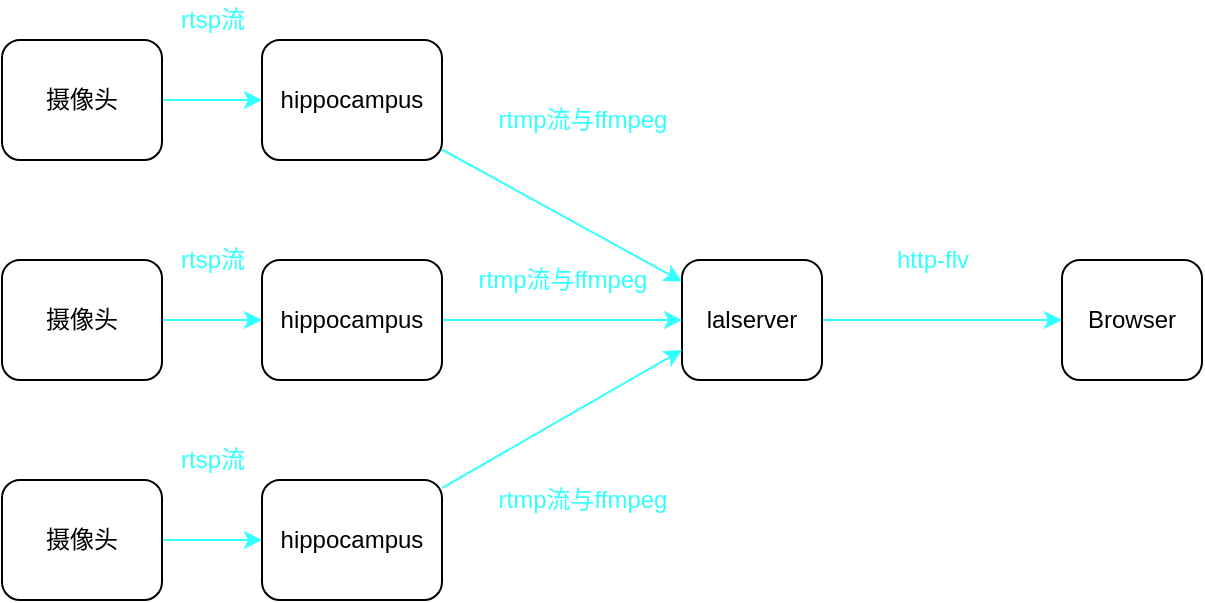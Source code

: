 <mxfile>
    <diagram id="EBbinweba5JJ5TBh51er" name="Page-1">
        <mxGraphModel dx="769" dy="530" grid="1" gridSize="10" guides="1" tooltips="1" connect="1" arrows="1" fold="1" page="1" pageScale="1" pageWidth="827" pageHeight="1169" math="0" shadow="0">
            <root>
                <mxCell id="0"/>
                <mxCell id="1" parent="0"/>
                <mxCell id="10" value="" style="edgeStyle=none;html=1;strokeColor=#33FFFF;" parent="1" source="3" target="4" edge="1">
                    <mxGeometry relative="1" as="geometry"/>
                </mxCell>
                <mxCell id="3" value="摄像头" style="rounded=1;whiteSpace=wrap;html=1;" parent="1" vertex="1">
                    <mxGeometry x="30" y="100" width="80" height="60" as="geometry"/>
                </mxCell>
                <mxCell id="22" value="" style="edgeStyle=none;html=1;strokeColor=#33FFFF;" edge="1" parent="1" source="4" target="5">
                    <mxGeometry relative="1" as="geometry"/>
                </mxCell>
                <mxCell id="4" value="hippocampus" style="rounded=1;whiteSpace=wrap;html=1;" parent="1" vertex="1">
                    <mxGeometry x="160" y="100" width="90" height="60" as="geometry"/>
                </mxCell>
                <mxCell id="15" value="" style="edgeStyle=none;html=1;strokeColor=#33FFFF;" parent="1" source="5" target="6" edge="1">
                    <mxGeometry relative="1" as="geometry"/>
                </mxCell>
                <mxCell id="5" value="lalserver" style="rounded=1;whiteSpace=wrap;html=1;" parent="1" vertex="1">
                    <mxGeometry x="370" y="210" width="70" height="60" as="geometry"/>
                </mxCell>
                <mxCell id="6" value="Browser" style="rounded=1;whiteSpace=wrap;html=1;" parent="1" vertex="1">
                    <mxGeometry x="560" y="210" width="70" height="60" as="geometry"/>
                </mxCell>
                <mxCell id="11" value="" style="edgeStyle=none;html=1;strokeColor=#33FFFF;" parent="1" source="7" target="8" edge="1">
                    <mxGeometry relative="1" as="geometry"/>
                </mxCell>
                <mxCell id="7" value="摄像头" style="rounded=1;whiteSpace=wrap;html=1;" parent="1" vertex="1">
                    <mxGeometry x="30" y="210" width="80" height="60" as="geometry"/>
                </mxCell>
                <mxCell id="23" value="" style="edgeStyle=none;html=1;strokeColor=#33FFFF;" edge="1" parent="1" source="8" target="5">
                    <mxGeometry relative="1" as="geometry"/>
                </mxCell>
                <mxCell id="8" value="hippocampus" style="rounded=1;whiteSpace=wrap;html=1;" parent="1" vertex="1">
                    <mxGeometry x="160" y="210" width="90" height="60" as="geometry"/>
                </mxCell>
                <mxCell id="24" value="&lt;font color=&quot;#33ffff&quot;&gt;rtsp流&lt;/font&gt;" style="text;html=1;align=center;verticalAlign=middle;resizable=0;points=[];autosize=1;strokeColor=none;fillColor=none;" vertex="1" parent="1">
                    <mxGeometry x="110" y="80" width="50" height="20" as="geometry"/>
                </mxCell>
                <mxCell id="25" value="&lt;font color=&quot;#33ffff&quot;&gt;rtsp流&lt;/font&gt;" style="text;html=1;align=center;verticalAlign=middle;resizable=0;points=[];autosize=1;strokeColor=none;fillColor=none;" vertex="1" parent="1">
                    <mxGeometry x="110" y="300" width="50" height="20" as="geometry"/>
                </mxCell>
                <mxCell id="28" value="" style="edgeStyle=none;html=1;fontColor=#33FFFF;strokeColor=#33FFFF;" edge="1" parent="1" source="26" target="27">
                    <mxGeometry relative="1" as="geometry"/>
                </mxCell>
                <mxCell id="26" value="摄像头" style="rounded=1;whiteSpace=wrap;html=1;" vertex="1" parent="1">
                    <mxGeometry x="30" y="320" width="80" height="60" as="geometry"/>
                </mxCell>
                <mxCell id="43" style="edgeStyle=none;html=1;entryX=0;entryY=0.75;entryDx=0;entryDy=0;fontColor=#33FFFF;strokeColor=#33FFFF;" edge="1" parent="1" source="27" target="5">
                    <mxGeometry relative="1" as="geometry"/>
                </mxCell>
                <mxCell id="27" value="hippocampus" style="rounded=1;whiteSpace=wrap;html=1;" vertex="1" parent="1">
                    <mxGeometry x="160" y="320" width="90" height="60" as="geometry"/>
                </mxCell>
                <mxCell id="31" value="&lt;font color=&quot;#33ffff&quot;&gt;rtsp流&lt;/font&gt;" style="text;html=1;align=center;verticalAlign=middle;resizable=0;points=[];autosize=1;strokeColor=none;fillColor=none;" vertex="1" parent="1">
                    <mxGeometry x="110" y="200" width="50" height="20" as="geometry"/>
                </mxCell>
                <mxCell id="38" value="rtmp流与ffmpeg" style="text;html=1;align=center;verticalAlign=middle;resizable=0;points=[];autosize=1;strokeColor=none;fillColor=none;fontColor=#33FFFF;" vertex="1" parent="1">
                    <mxGeometry x="270" y="130" width="100" height="20" as="geometry"/>
                </mxCell>
                <mxCell id="39" value="rtmp流与ffmpeg" style="text;html=1;align=center;verticalAlign=middle;resizable=0;points=[];autosize=1;strokeColor=none;fillColor=none;fontColor=#33FFFF;" vertex="1" parent="1">
                    <mxGeometry x="260" y="210" width="100" height="20" as="geometry"/>
                </mxCell>
                <mxCell id="40" value="http-flv" style="text;html=1;align=center;verticalAlign=middle;resizable=0;points=[];autosize=1;strokeColor=none;fillColor=none;fontColor=#33FFFF;" vertex="1" parent="1">
                    <mxGeometry x="470" y="200" width="50" height="20" as="geometry"/>
                </mxCell>
                <mxCell id="44" value="rtmp流与ffmpeg" style="text;html=1;align=center;verticalAlign=middle;resizable=0;points=[];autosize=1;strokeColor=none;fillColor=none;fontColor=#33FFFF;" vertex="1" parent="1">
                    <mxGeometry x="270" y="320" width="100" height="20" as="geometry"/>
                </mxCell>
            </root>
        </mxGraphModel>
    </diagram>
</mxfile>
